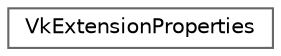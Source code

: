 digraph "类继承关系图"
{
 // LATEX_PDF_SIZE
  bgcolor="transparent";
  edge [fontname=Helvetica,fontsize=10,labelfontname=Helvetica,labelfontsize=10];
  node [fontname=Helvetica,fontsize=10,shape=box,height=0.2,width=0.4];
  rankdir="LR";
  Node0 [id="Node000000",label="VkExtensionProperties",height=0.2,width=0.4,color="grey40", fillcolor="white", style="filled",URL="$struct_vk_extension_properties.html",tooltip=" "];
}
